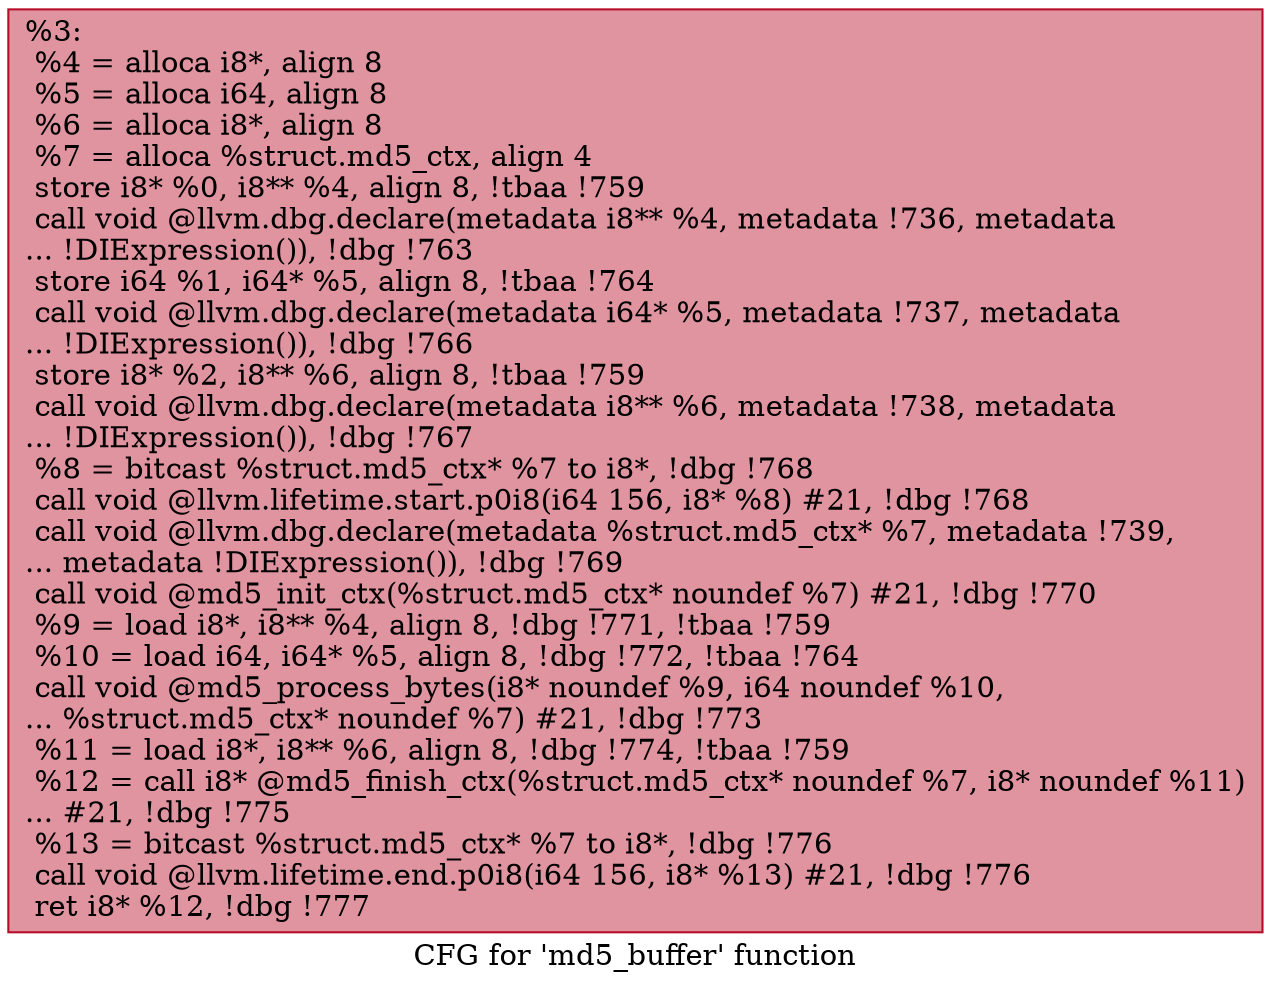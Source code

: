 digraph "CFG for 'md5_buffer' function" {
	label="CFG for 'md5_buffer' function";

	Node0x83be70 [shape=record,color="#b70d28ff", style=filled, fillcolor="#b70d2870",label="{%3:\l  %4 = alloca i8*, align 8\l  %5 = alloca i64, align 8\l  %6 = alloca i8*, align 8\l  %7 = alloca %struct.md5_ctx, align 4\l  store i8* %0, i8** %4, align 8, !tbaa !759\l  call void @llvm.dbg.declare(metadata i8** %4, metadata !736, metadata\l... !DIExpression()), !dbg !763\l  store i64 %1, i64* %5, align 8, !tbaa !764\l  call void @llvm.dbg.declare(metadata i64* %5, metadata !737, metadata\l... !DIExpression()), !dbg !766\l  store i8* %2, i8** %6, align 8, !tbaa !759\l  call void @llvm.dbg.declare(metadata i8** %6, metadata !738, metadata\l... !DIExpression()), !dbg !767\l  %8 = bitcast %struct.md5_ctx* %7 to i8*, !dbg !768\l  call void @llvm.lifetime.start.p0i8(i64 156, i8* %8) #21, !dbg !768\l  call void @llvm.dbg.declare(metadata %struct.md5_ctx* %7, metadata !739,\l... metadata !DIExpression()), !dbg !769\l  call void @md5_init_ctx(%struct.md5_ctx* noundef %7) #21, !dbg !770\l  %9 = load i8*, i8** %4, align 8, !dbg !771, !tbaa !759\l  %10 = load i64, i64* %5, align 8, !dbg !772, !tbaa !764\l  call void @md5_process_bytes(i8* noundef %9, i64 noundef %10,\l... %struct.md5_ctx* noundef %7) #21, !dbg !773\l  %11 = load i8*, i8** %6, align 8, !dbg !774, !tbaa !759\l  %12 = call i8* @md5_finish_ctx(%struct.md5_ctx* noundef %7, i8* noundef %11)\l... #21, !dbg !775\l  %13 = bitcast %struct.md5_ctx* %7 to i8*, !dbg !776\l  call void @llvm.lifetime.end.p0i8(i64 156, i8* %13) #21, !dbg !776\l  ret i8* %12, !dbg !777\l}"];
}
